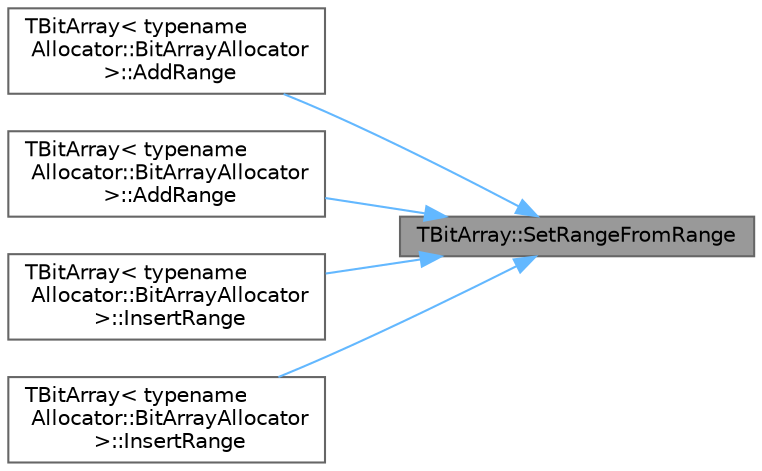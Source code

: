 digraph "TBitArray::SetRangeFromRange"
{
 // INTERACTIVE_SVG=YES
 // LATEX_PDF_SIZE
  bgcolor="transparent";
  edge [fontname=Helvetica,fontsize=10,labelfontname=Helvetica,labelfontsize=10];
  node [fontname=Helvetica,fontsize=10,shape=box,height=0.2,width=0.4];
  rankdir="RL";
  Node1 [id="Node000001",label="TBitArray::SetRangeFromRange",height=0.2,width=0.4,color="gray40", fillcolor="grey60", style="filled", fontcolor="black",tooltip="Sets range of bits within the TBitArray to the values read out of a pointer."];
  Node1 -> Node2 [id="edge1_Node000001_Node000002",dir="back",color="steelblue1",style="solid",tooltip=" "];
  Node2 [id="Node000002",label="TBitArray\< typename\l Allocator::BitArrayAllocator\l \>::AddRange",height=0.2,width=0.4,color="grey40", fillcolor="white", style="filled",URL="$d5/d67/classTBitArray.html#a2d9daa4aac17518bf029cc12513e2fa6",tooltip=" "];
  Node1 -> Node3 [id="edge2_Node000001_Node000003",dir="back",color="steelblue1",style="solid",tooltip=" "];
  Node3 [id="Node000003",label="TBitArray\< typename\l Allocator::BitArrayAllocator\l \>::AddRange",height=0.2,width=0.4,color="grey40", fillcolor="white", style="filled",URL="$d5/d67/classTBitArray.html#a5b88f5b5a688bee1a62caa3be606e692",tooltip=" "];
  Node1 -> Node4 [id="edge3_Node000001_Node000004",dir="back",color="steelblue1",style="solid",tooltip=" "];
  Node4 [id="Node000004",label="TBitArray\< typename\l Allocator::BitArrayAllocator\l \>::InsertRange",height=0.2,width=0.4,color="grey40", fillcolor="white", style="filled",URL="$d5/d67/classTBitArray.html#ae1f3556f5d12ee868069e9d6eeab0509",tooltip=" "];
  Node1 -> Node5 [id="edge4_Node000001_Node000005",dir="back",color="steelblue1",style="solid",tooltip=" "];
  Node5 [id="Node000005",label="TBitArray\< typename\l Allocator::BitArrayAllocator\l \>::InsertRange",height=0.2,width=0.4,color="grey40", fillcolor="white", style="filled",URL="$d5/d67/classTBitArray.html#a5a336e8b097c1ea44caea2c39b03eac0",tooltip=" "];
}
